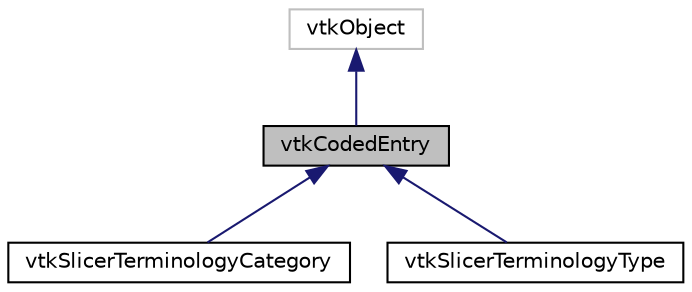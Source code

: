 digraph "vtkCodedEntry"
{
  bgcolor="transparent";
  edge [fontname="Helvetica",fontsize="10",labelfontname="Helvetica",labelfontsize="10"];
  node [fontname="Helvetica",fontsize="10",shape=record];
  Node0 [label="vtkCodedEntry",height=0.2,width=0.4,color="black", fillcolor="grey75", style="filled", fontcolor="black"];
  Node1 -> Node0 [dir="back",color="midnightblue",fontsize="10",style="solid",fontname="Helvetica"];
  Node1 [label="vtkObject",height=0.2,width=0.4,color="grey75"];
  Node0 -> Node2 [dir="back",color="midnightblue",fontsize="10",style="solid",fontname="Helvetica"];
  Node2 [label="vtkSlicerTerminologyCategory",height=0.2,width=0.4,color="black",URL="$classvtkSlicerTerminologyCategory.html",tooltip="Terminology property category object. "];
  Node0 -> Node3 [dir="back",color="midnightblue",fontsize="10",style="solid",fontname="Helvetica"];
  Node3 [label="vtkSlicerTerminologyType",height=0.2,width=0.4,color="black",URL="$classvtkSlicerTerminologyType.html",tooltip="Terminology property type object. "];
}
